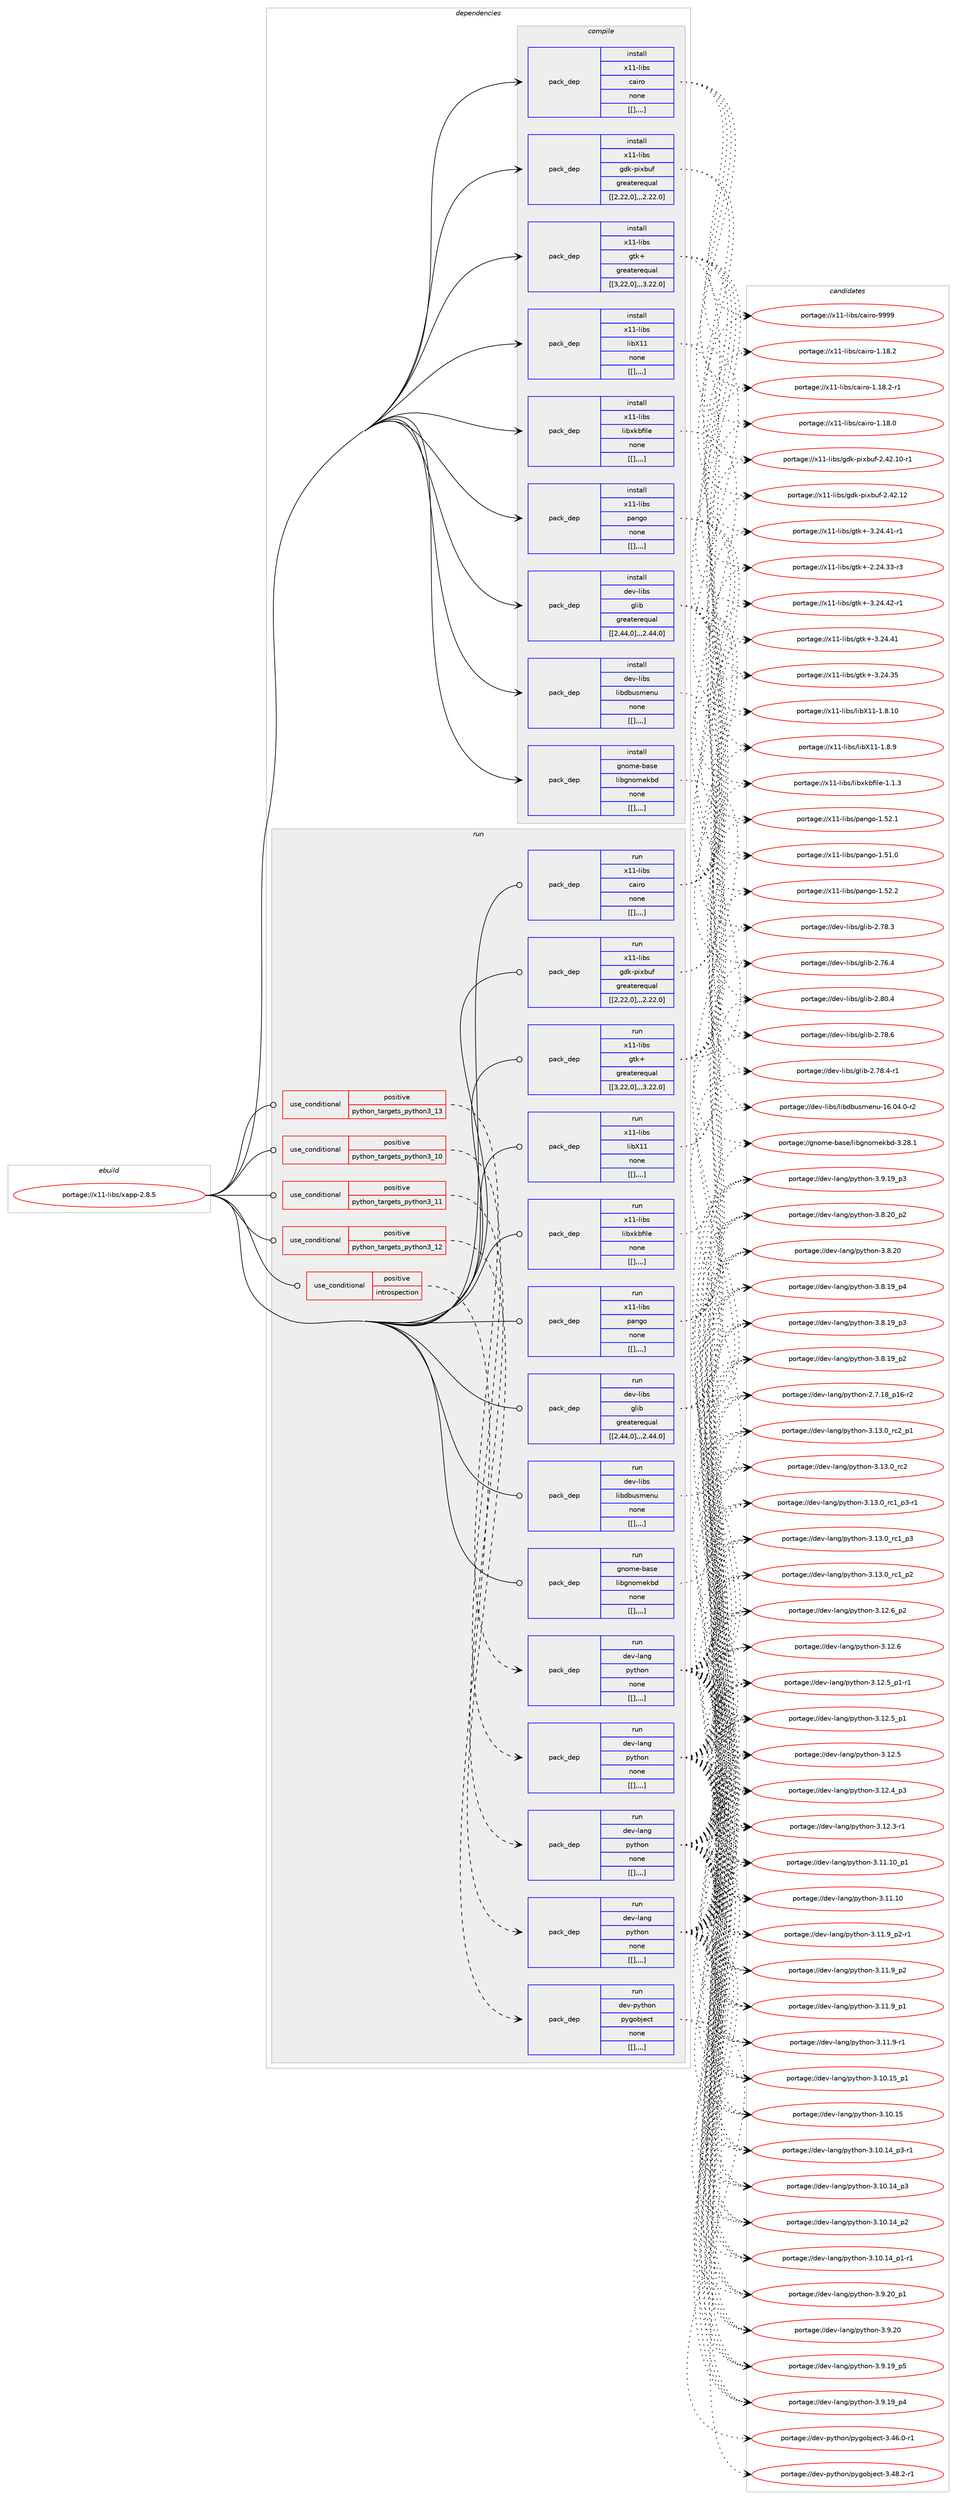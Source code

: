 digraph prolog {

# *************
# Graph options
# *************

newrank=true;
concentrate=true;
compound=true;
graph [rankdir=LR,fontname=Helvetica,fontsize=10,ranksep=1.5];#, ranksep=2.5, nodesep=0.2];
edge  [arrowhead=vee];
node  [fontname=Helvetica,fontsize=10];

# **********
# The ebuild
# **********

subgraph cluster_leftcol {
color=gray;
label=<<i>ebuild</i>>;
id [label="portage://x11-libs/xapp-2.8.5", color=red, width=4, href="../x11-libs/xapp-2.8.5.svg"];
}

# ****************
# The dependencies
# ****************

subgraph cluster_midcol {
color=gray;
label=<<i>dependencies</i>>;
subgraph cluster_compile {
fillcolor="#eeeeee";
style=filled;
label=<<i>compile</i>>;
subgraph pack342703 {
dependency473454 [label=<<TABLE BORDER="0" CELLBORDER="1" CELLSPACING="0" CELLPADDING="4" WIDTH="220"><TR><TD ROWSPAN="6" CELLPADDING="30">pack_dep</TD></TR><TR><TD WIDTH="110">install</TD></TR><TR><TD>dev-libs</TD></TR><TR><TD>glib</TD></TR><TR><TD>greaterequal</TD></TR><TR><TD>[[2,44,0],,,2.44.0]</TD></TR></TABLE>>, shape=none, color=blue];
}
id:e -> dependency473454:w [weight=20,style="solid",arrowhead="vee"];
subgraph pack342704 {
dependency473455 [label=<<TABLE BORDER="0" CELLBORDER="1" CELLSPACING="0" CELLPADDING="4" WIDTH="220"><TR><TD ROWSPAN="6" CELLPADDING="30">pack_dep</TD></TR><TR><TD WIDTH="110">install</TD></TR><TR><TD>dev-libs</TD></TR><TR><TD>libdbusmenu</TD></TR><TR><TD>none</TD></TR><TR><TD>[[],,,,]</TD></TR></TABLE>>, shape=none, color=blue];
}
id:e -> dependency473455:w [weight=20,style="solid",arrowhead="vee"];
subgraph pack342705 {
dependency473456 [label=<<TABLE BORDER="0" CELLBORDER="1" CELLSPACING="0" CELLPADDING="4" WIDTH="220"><TR><TD ROWSPAN="6" CELLPADDING="30">pack_dep</TD></TR><TR><TD WIDTH="110">install</TD></TR><TR><TD>gnome-base</TD></TR><TR><TD>libgnomekbd</TD></TR><TR><TD>none</TD></TR><TR><TD>[[],,,,]</TD></TR></TABLE>>, shape=none, color=blue];
}
id:e -> dependency473456:w [weight=20,style="solid",arrowhead="vee"];
subgraph pack342706 {
dependency473457 [label=<<TABLE BORDER="0" CELLBORDER="1" CELLSPACING="0" CELLPADDING="4" WIDTH="220"><TR><TD ROWSPAN="6" CELLPADDING="30">pack_dep</TD></TR><TR><TD WIDTH="110">install</TD></TR><TR><TD>x11-libs</TD></TR><TR><TD>cairo</TD></TR><TR><TD>none</TD></TR><TR><TD>[[],,,,]</TD></TR></TABLE>>, shape=none, color=blue];
}
id:e -> dependency473457:w [weight=20,style="solid",arrowhead="vee"];
subgraph pack342707 {
dependency473458 [label=<<TABLE BORDER="0" CELLBORDER="1" CELLSPACING="0" CELLPADDING="4" WIDTH="220"><TR><TD ROWSPAN="6" CELLPADDING="30">pack_dep</TD></TR><TR><TD WIDTH="110">install</TD></TR><TR><TD>x11-libs</TD></TR><TR><TD>gdk-pixbuf</TD></TR><TR><TD>greaterequal</TD></TR><TR><TD>[[2,22,0],,,2.22.0]</TD></TR></TABLE>>, shape=none, color=blue];
}
id:e -> dependency473458:w [weight=20,style="solid",arrowhead="vee"];
subgraph pack342708 {
dependency473459 [label=<<TABLE BORDER="0" CELLBORDER="1" CELLSPACING="0" CELLPADDING="4" WIDTH="220"><TR><TD ROWSPAN="6" CELLPADDING="30">pack_dep</TD></TR><TR><TD WIDTH="110">install</TD></TR><TR><TD>x11-libs</TD></TR><TR><TD>gtk+</TD></TR><TR><TD>greaterequal</TD></TR><TR><TD>[[3,22,0],,,3.22.0]</TD></TR></TABLE>>, shape=none, color=blue];
}
id:e -> dependency473459:w [weight=20,style="solid",arrowhead="vee"];
subgraph pack342709 {
dependency473460 [label=<<TABLE BORDER="0" CELLBORDER="1" CELLSPACING="0" CELLPADDING="4" WIDTH="220"><TR><TD ROWSPAN="6" CELLPADDING="30">pack_dep</TD></TR><TR><TD WIDTH="110">install</TD></TR><TR><TD>x11-libs</TD></TR><TR><TD>libX11</TD></TR><TR><TD>none</TD></TR><TR><TD>[[],,,,]</TD></TR></TABLE>>, shape=none, color=blue];
}
id:e -> dependency473460:w [weight=20,style="solid",arrowhead="vee"];
subgraph pack342710 {
dependency473461 [label=<<TABLE BORDER="0" CELLBORDER="1" CELLSPACING="0" CELLPADDING="4" WIDTH="220"><TR><TD ROWSPAN="6" CELLPADDING="30">pack_dep</TD></TR><TR><TD WIDTH="110">install</TD></TR><TR><TD>x11-libs</TD></TR><TR><TD>libxkbfile</TD></TR><TR><TD>none</TD></TR><TR><TD>[[],,,,]</TD></TR></TABLE>>, shape=none, color=blue];
}
id:e -> dependency473461:w [weight=20,style="solid",arrowhead="vee"];
subgraph pack342711 {
dependency473462 [label=<<TABLE BORDER="0" CELLBORDER="1" CELLSPACING="0" CELLPADDING="4" WIDTH="220"><TR><TD ROWSPAN="6" CELLPADDING="30">pack_dep</TD></TR><TR><TD WIDTH="110">install</TD></TR><TR><TD>x11-libs</TD></TR><TR><TD>pango</TD></TR><TR><TD>none</TD></TR><TR><TD>[[],,,,]</TD></TR></TABLE>>, shape=none, color=blue];
}
id:e -> dependency473462:w [weight=20,style="solid",arrowhead="vee"];
}
subgraph cluster_compileandrun {
fillcolor="#eeeeee";
style=filled;
label=<<i>compile and run</i>>;
}
subgraph cluster_run {
fillcolor="#eeeeee";
style=filled;
label=<<i>run</i>>;
subgraph cond127346 {
dependency473463 [label=<<TABLE BORDER="0" CELLBORDER="1" CELLSPACING="0" CELLPADDING="4"><TR><TD ROWSPAN="3" CELLPADDING="10">use_conditional</TD></TR><TR><TD>positive</TD></TR><TR><TD>introspection</TD></TR></TABLE>>, shape=none, color=red];
subgraph pack342712 {
dependency473464 [label=<<TABLE BORDER="0" CELLBORDER="1" CELLSPACING="0" CELLPADDING="4" WIDTH="220"><TR><TD ROWSPAN="6" CELLPADDING="30">pack_dep</TD></TR><TR><TD WIDTH="110">run</TD></TR><TR><TD>dev-python</TD></TR><TR><TD>pygobject</TD></TR><TR><TD>none</TD></TR><TR><TD>[[],,,,]</TD></TR></TABLE>>, shape=none, color=blue];
}
dependency473463:e -> dependency473464:w [weight=20,style="dashed",arrowhead="vee"];
}
id:e -> dependency473463:w [weight=20,style="solid",arrowhead="odot"];
subgraph cond127347 {
dependency473465 [label=<<TABLE BORDER="0" CELLBORDER="1" CELLSPACING="0" CELLPADDING="4"><TR><TD ROWSPAN="3" CELLPADDING="10">use_conditional</TD></TR><TR><TD>positive</TD></TR><TR><TD>python_targets_python3_10</TD></TR></TABLE>>, shape=none, color=red];
subgraph pack342713 {
dependency473466 [label=<<TABLE BORDER="0" CELLBORDER="1" CELLSPACING="0" CELLPADDING="4" WIDTH="220"><TR><TD ROWSPAN="6" CELLPADDING="30">pack_dep</TD></TR><TR><TD WIDTH="110">run</TD></TR><TR><TD>dev-lang</TD></TR><TR><TD>python</TD></TR><TR><TD>none</TD></TR><TR><TD>[[],,,,]</TD></TR></TABLE>>, shape=none, color=blue];
}
dependency473465:e -> dependency473466:w [weight=20,style="dashed",arrowhead="vee"];
}
id:e -> dependency473465:w [weight=20,style="solid",arrowhead="odot"];
subgraph cond127348 {
dependency473467 [label=<<TABLE BORDER="0" CELLBORDER="1" CELLSPACING="0" CELLPADDING="4"><TR><TD ROWSPAN="3" CELLPADDING="10">use_conditional</TD></TR><TR><TD>positive</TD></TR><TR><TD>python_targets_python3_11</TD></TR></TABLE>>, shape=none, color=red];
subgraph pack342714 {
dependency473468 [label=<<TABLE BORDER="0" CELLBORDER="1" CELLSPACING="0" CELLPADDING="4" WIDTH="220"><TR><TD ROWSPAN="6" CELLPADDING="30">pack_dep</TD></TR><TR><TD WIDTH="110">run</TD></TR><TR><TD>dev-lang</TD></TR><TR><TD>python</TD></TR><TR><TD>none</TD></TR><TR><TD>[[],,,,]</TD></TR></TABLE>>, shape=none, color=blue];
}
dependency473467:e -> dependency473468:w [weight=20,style="dashed",arrowhead="vee"];
}
id:e -> dependency473467:w [weight=20,style="solid",arrowhead="odot"];
subgraph cond127349 {
dependency473469 [label=<<TABLE BORDER="0" CELLBORDER="1" CELLSPACING="0" CELLPADDING="4"><TR><TD ROWSPAN="3" CELLPADDING="10">use_conditional</TD></TR><TR><TD>positive</TD></TR><TR><TD>python_targets_python3_12</TD></TR></TABLE>>, shape=none, color=red];
subgraph pack342715 {
dependency473470 [label=<<TABLE BORDER="0" CELLBORDER="1" CELLSPACING="0" CELLPADDING="4" WIDTH="220"><TR><TD ROWSPAN="6" CELLPADDING="30">pack_dep</TD></TR><TR><TD WIDTH="110">run</TD></TR><TR><TD>dev-lang</TD></TR><TR><TD>python</TD></TR><TR><TD>none</TD></TR><TR><TD>[[],,,,]</TD></TR></TABLE>>, shape=none, color=blue];
}
dependency473469:e -> dependency473470:w [weight=20,style="dashed",arrowhead="vee"];
}
id:e -> dependency473469:w [weight=20,style="solid",arrowhead="odot"];
subgraph cond127350 {
dependency473471 [label=<<TABLE BORDER="0" CELLBORDER="1" CELLSPACING="0" CELLPADDING="4"><TR><TD ROWSPAN="3" CELLPADDING="10">use_conditional</TD></TR><TR><TD>positive</TD></TR><TR><TD>python_targets_python3_13</TD></TR></TABLE>>, shape=none, color=red];
subgraph pack342716 {
dependency473472 [label=<<TABLE BORDER="0" CELLBORDER="1" CELLSPACING="0" CELLPADDING="4" WIDTH="220"><TR><TD ROWSPAN="6" CELLPADDING="30">pack_dep</TD></TR><TR><TD WIDTH="110">run</TD></TR><TR><TD>dev-lang</TD></TR><TR><TD>python</TD></TR><TR><TD>none</TD></TR><TR><TD>[[],,,,]</TD></TR></TABLE>>, shape=none, color=blue];
}
dependency473471:e -> dependency473472:w [weight=20,style="dashed",arrowhead="vee"];
}
id:e -> dependency473471:w [weight=20,style="solid",arrowhead="odot"];
subgraph pack342717 {
dependency473473 [label=<<TABLE BORDER="0" CELLBORDER="1" CELLSPACING="0" CELLPADDING="4" WIDTH="220"><TR><TD ROWSPAN="6" CELLPADDING="30">pack_dep</TD></TR><TR><TD WIDTH="110">run</TD></TR><TR><TD>dev-libs</TD></TR><TR><TD>glib</TD></TR><TR><TD>greaterequal</TD></TR><TR><TD>[[2,44,0],,,2.44.0]</TD></TR></TABLE>>, shape=none, color=blue];
}
id:e -> dependency473473:w [weight=20,style="solid",arrowhead="odot"];
subgraph pack342718 {
dependency473474 [label=<<TABLE BORDER="0" CELLBORDER="1" CELLSPACING="0" CELLPADDING="4" WIDTH="220"><TR><TD ROWSPAN="6" CELLPADDING="30">pack_dep</TD></TR><TR><TD WIDTH="110">run</TD></TR><TR><TD>dev-libs</TD></TR><TR><TD>libdbusmenu</TD></TR><TR><TD>none</TD></TR><TR><TD>[[],,,,]</TD></TR></TABLE>>, shape=none, color=blue];
}
id:e -> dependency473474:w [weight=20,style="solid",arrowhead="odot"];
subgraph pack342719 {
dependency473475 [label=<<TABLE BORDER="0" CELLBORDER="1" CELLSPACING="0" CELLPADDING="4" WIDTH="220"><TR><TD ROWSPAN="6" CELLPADDING="30">pack_dep</TD></TR><TR><TD WIDTH="110">run</TD></TR><TR><TD>gnome-base</TD></TR><TR><TD>libgnomekbd</TD></TR><TR><TD>none</TD></TR><TR><TD>[[],,,,]</TD></TR></TABLE>>, shape=none, color=blue];
}
id:e -> dependency473475:w [weight=20,style="solid",arrowhead="odot"];
subgraph pack342720 {
dependency473476 [label=<<TABLE BORDER="0" CELLBORDER="1" CELLSPACING="0" CELLPADDING="4" WIDTH="220"><TR><TD ROWSPAN="6" CELLPADDING="30">pack_dep</TD></TR><TR><TD WIDTH="110">run</TD></TR><TR><TD>x11-libs</TD></TR><TR><TD>cairo</TD></TR><TR><TD>none</TD></TR><TR><TD>[[],,,,]</TD></TR></TABLE>>, shape=none, color=blue];
}
id:e -> dependency473476:w [weight=20,style="solid",arrowhead="odot"];
subgraph pack342721 {
dependency473477 [label=<<TABLE BORDER="0" CELLBORDER="1" CELLSPACING="0" CELLPADDING="4" WIDTH="220"><TR><TD ROWSPAN="6" CELLPADDING="30">pack_dep</TD></TR><TR><TD WIDTH="110">run</TD></TR><TR><TD>x11-libs</TD></TR><TR><TD>gdk-pixbuf</TD></TR><TR><TD>greaterequal</TD></TR><TR><TD>[[2,22,0],,,2.22.0]</TD></TR></TABLE>>, shape=none, color=blue];
}
id:e -> dependency473477:w [weight=20,style="solid",arrowhead="odot"];
subgraph pack342722 {
dependency473478 [label=<<TABLE BORDER="0" CELLBORDER="1" CELLSPACING="0" CELLPADDING="4" WIDTH="220"><TR><TD ROWSPAN="6" CELLPADDING="30">pack_dep</TD></TR><TR><TD WIDTH="110">run</TD></TR><TR><TD>x11-libs</TD></TR><TR><TD>gtk+</TD></TR><TR><TD>greaterequal</TD></TR><TR><TD>[[3,22,0],,,3.22.0]</TD></TR></TABLE>>, shape=none, color=blue];
}
id:e -> dependency473478:w [weight=20,style="solid",arrowhead="odot"];
subgraph pack342723 {
dependency473479 [label=<<TABLE BORDER="0" CELLBORDER="1" CELLSPACING="0" CELLPADDING="4" WIDTH="220"><TR><TD ROWSPAN="6" CELLPADDING="30">pack_dep</TD></TR><TR><TD WIDTH="110">run</TD></TR><TR><TD>x11-libs</TD></TR><TR><TD>libX11</TD></TR><TR><TD>none</TD></TR><TR><TD>[[],,,,]</TD></TR></TABLE>>, shape=none, color=blue];
}
id:e -> dependency473479:w [weight=20,style="solid",arrowhead="odot"];
subgraph pack342724 {
dependency473480 [label=<<TABLE BORDER="0" CELLBORDER="1" CELLSPACING="0" CELLPADDING="4" WIDTH="220"><TR><TD ROWSPAN="6" CELLPADDING="30">pack_dep</TD></TR><TR><TD WIDTH="110">run</TD></TR><TR><TD>x11-libs</TD></TR><TR><TD>libxkbfile</TD></TR><TR><TD>none</TD></TR><TR><TD>[[],,,,]</TD></TR></TABLE>>, shape=none, color=blue];
}
id:e -> dependency473480:w [weight=20,style="solid",arrowhead="odot"];
subgraph pack342725 {
dependency473481 [label=<<TABLE BORDER="0" CELLBORDER="1" CELLSPACING="0" CELLPADDING="4" WIDTH="220"><TR><TD ROWSPAN="6" CELLPADDING="30">pack_dep</TD></TR><TR><TD WIDTH="110">run</TD></TR><TR><TD>x11-libs</TD></TR><TR><TD>pango</TD></TR><TR><TD>none</TD></TR><TR><TD>[[],,,,]</TD></TR></TABLE>>, shape=none, color=blue];
}
id:e -> dependency473481:w [weight=20,style="solid",arrowhead="odot"];
}
}

# **************
# The candidates
# **************

subgraph cluster_choices {
rank=same;
color=gray;
label=<<i>candidates</i>>;

subgraph choice342703 {
color=black;
nodesep=1;
choice1001011184510810598115471031081059845504656484652 [label="portage://dev-libs/glib-2.80.4", color=red, width=4,href="../dev-libs/glib-2.80.4.svg"];
choice1001011184510810598115471031081059845504655564654 [label="portage://dev-libs/glib-2.78.6", color=red, width=4,href="../dev-libs/glib-2.78.6.svg"];
choice10010111845108105981154710310810598455046555646524511449 [label="portage://dev-libs/glib-2.78.4-r1", color=red, width=4,href="../dev-libs/glib-2.78.4-r1.svg"];
choice1001011184510810598115471031081059845504655564651 [label="portage://dev-libs/glib-2.78.3", color=red, width=4,href="../dev-libs/glib-2.78.3.svg"];
choice1001011184510810598115471031081059845504655544652 [label="portage://dev-libs/glib-2.76.4", color=red, width=4,href="../dev-libs/glib-2.76.4.svg"];
dependency473454:e -> choice1001011184510810598115471031081059845504656484652:w [style=dotted,weight="100"];
dependency473454:e -> choice1001011184510810598115471031081059845504655564654:w [style=dotted,weight="100"];
dependency473454:e -> choice10010111845108105981154710310810598455046555646524511449:w [style=dotted,weight="100"];
dependency473454:e -> choice1001011184510810598115471031081059845504655564651:w [style=dotted,weight="100"];
dependency473454:e -> choice1001011184510810598115471031081059845504655544652:w [style=dotted,weight="100"];
}
subgraph choice342704 {
color=black;
nodesep=1;
choice100101118451081059811547108105981009811711510910111011745495446485246484511450 [label="portage://dev-libs/libdbusmenu-16.04.0-r2", color=red, width=4,href="../dev-libs/libdbusmenu-16.04.0-r2.svg"];
dependency473455:e -> choice100101118451081059811547108105981009811711510910111011745495446485246484511450:w [style=dotted,weight="100"];
}
subgraph choice342705 {
color=black;
nodesep=1;
choice10311011110910145989711510147108105981031101111091011079810045514650564649 [label="portage://gnome-base/libgnomekbd-3.28.1", color=red, width=4,href="../gnome-base/libgnomekbd-3.28.1.svg"];
dependency473456:e -> choice10311011110910145989711510147108105981031101111091011079810045514650564649:w [style=dotted,weight="100"];
}
subgraph choice342706 {
color=black;
nodesep=1;
choice120494945108105981154799971051141114557575757 [label="portage://x11-libs/cairo-9999", color=red, width=4,href="../x11-libs/cairo-9999.svg"];
choice12049494510810598115479997105114111454946495646504511449 [label="portage://x11-libs/cairo-1.18.2-r1", color=red, width=4,href="../x11-libs/cairo-1.18.2-r1.svg"];
choice1204949451081059811547999710511411145494649564650 [label="portage://x11-libs/cairo-1.18.2", color=red, width=4,href="../x11-libs/cairo-1.18.2.svg"];
choice1204949451081059811547999710511411145494649564648 [label="portage://x11-libs/cairo-1.18.0", color=red, width=4,href="../x11-libs/cairo-1.18.0.svg"];
dependency473457:e -> choice120494945108105981154799971051141114557575757:w [style=dotted,weight="100"];
dependency473457:e -> choice12049494510810598115479997105114111454946495646504511449:w [style=dotted,weight="100"];
dependency473457:e -> choice1204949451081059811547999710511411145494649564650:w [style=dotted,weight="100"];
dependency473457:e -> choice1204949451081059811547999710511411145494649564648:w [style=dotted,weight="100"];
}
subgraph choice342707 {
color=black;
nodesep=1;
choice120494945108105981154710310010745112105120981171024550465250464950 [label="portage://x11-libs/gdk-pixbuf-2.42.12", color=red, width=4,href="../x11-libs/gdk-pixbuf-2.42.12.svg"];
choice1204949451081059811547103100107451121051209811710245504652504649484511449 [label="portage://x11-libs/gdk-pixbuf-2.42.10-r1", color=red, width=4,href="../x11-libs/gdk-pixbuf-2.42.10-r1.svg"];
dependency473458:e -> choice120494945108105981154710310010745112105120981171024550465250464950:w [style=dotted,weight="100"];
dependency473458:e -> choice1204949451081059811547103100107451121051209811710245504652504649484511449:w [style=dotted,weight="100"];
}
subgraph choice342708 {
color=black;
nodesep=1;
choice12049494510810598115471031161074345514650524652504511449 [label="portage://x11-libs/gtk+-3.24.42-r1", color=red, width=4,href="../x11-libs/gtk+-3.24.42-r1.svg"];
choice12049494510810598115471031161074345514650524652494511449 [label="portage://x11-libs/gtk+-3.24.41-r1", color=red, width=4,href="../x11-libs/gtk+-3.24.41-r1.svg"];
choice1204949451081059811547103116107434551465052465249 [label="portage://x11-libs/gtk+-3.24.41", color=red, width=4,href="../x11-libs/gtk+-3.24.41.svg"];
choice1204949451081059811547103116107434551465052465153 [label="portage://x11-libs/gtk+-3.24.35", color=red, width=4,href="../x11-libs/gtk+-3.24.35.svg"];
choice12049494510810598115471031161074345504650524651514511451 [label="portage://x11-libs/gtk+-2.24.33-r3", color=red, width=4,href="../x11-libs/gtk+-2.24.33-r3.svg"];
dependency473459:e -> choice12049494510810598115471031161074345514650524652504511449:w [style=dotted,weight="100"];
dependency473459:e -> choice12049494510810598115471031161074345514650524652494511449:w [style=dotted,weight="100"];
dependency473459:e -> choice1204949451081059811547103116107434551465052465249:w [style=dotted,weight="100"];
dependency473459:e -> choice1204949451081059811547103116107434551465052465153:w [style=dotted,weight="100"];
dependency473459:e -> choice12049494510810598115471031161074345504650524651514511451:w [style=dotted,weight="100"];
}
subgraph choice342709 {
color=black;
nodesep=1;
choice12049494510810598115471081059888494945494656464948 [label="portage://x11-libs/libX11-1.8.10", color=red, width=4,href="../x11-libs/libX11-1.8.10.svg"];
choice120494945108105981154710810598884949454946564657 [label="portage://x11-libs/libX11-1.8.9", color=red, width=4,href="../x11-libs/libX11-1.8.9.svg"];
dependency473460:e -> choice12049494510810598115471081059888494945494656464948:w [style=dotted,weight="100"];
dependency473460:e -> choice120494945108105981154710810598884949454946564657:w [style=dotted,weight="100"];
}
subgraph choice342710 {
color=black;
nodesep=1;
choice12049494510810598115471081059812010798102105108101454946494651 [label="portage://x11-libs/libxkbfile-1.1.3", color=red, width=4,href="../x11-libs/libxkbfile-1.1.3.svg"];
dependency473461:e -> choice12049494510810598115471081059812010798102105108101454946494651:w [style=dotted,weight="100"];
}
subgraph choice342711 {
color=black;
nodesep=1;
choice12049494510810598115471129711010311145494653504650 [label="portage://x11-libs/pango-1.52.2", color=red, width=4,href="../x11-libs/pango-1.52.2.svg"];
choice12049494510810598115471129711010311145494653504649 [label="portage://x11-libs/pango-1.52.1", color=red, width=4,href="../x11-libs/pango-1.52.1.svg"];
choice12049494510810598115471129711010311145494653494648 [label="portage://x11-libs/pango-1.51.0", color=red, width=4,href="../x11-libs/pango-1.51.0.svg"];
dependency473462:e -> choice12049494510810598115471129711010311145494653504650:w [style=dotted,weight="100"];
dependency473462:e -> choice12049494510810598115471129711010311145494653504649:w [style=dotted,weight="100"];
dependency473462:e -> choice12049494510810598115471129711010311145494653494648:w [style=dotted,weight="100"];
}
subgraph choice342712 {
color=black;
nodesep=1;
choice10010111845112121116104111110471121211031119810610199116455146525646504511449 [label="portage://dev-python/pygobject-3.48.2-r1", color=red, width=4,href="../dev-python/pygobject-3.48.2-r1.svg"];
choice10010111845112121116104111110471121211031119810610199116455146525446484511449 [label="portage://dev-python/pygobject-3.46.0-r1", color=red, width=4,href="../dev-python/pygobject-3.46.0-r1.svg"];
dependency473464:e -> choice10010111845112121116104111110471121211031119810610199116455146525646504511449:w [style=dotted,weight="100"];
dependency473464:e -> choice10010111845112121116104111110471121211031119810610199116455146525446484511449:w [style=dotted,weight="100"];
}
subgraph choice342713 {
color=black;
nodesep=1;
choice100101118451089711010347112121116104111110455146495146489511499509511249 [label="portage://dev-lang/python-3.13.0_rc2_p1", color=red, width=4,href="../dev-lang/python-3.13.0_rc2_p1.svg"];
choice10010111845108971101034711212111610411111045514649514648951149950 [label="portage://dev-lang/python-3.13.0_rc2", color=red, width=4,href="../dev-lang/python-3.13.0_rc2.svg"];
choice1001011184510897110103471121211161041111104551464951464895114994995112514511449 [label="portage://dev-lang/python-3.13.0_rc1_p3-r1", color=red, width=4,href="../dev-lang/python-3.13.0_rc1_p3-r1.svg"];
choice100101118451089711010347112121116104111110455146495146489511499499511251 [label="portage://dev-lang/python-3.13.0_rc1_p3", color=red, width=4,href="../dev-lang/python-3.13.0_rc1_p3.svg"];
choice100101118451089711010347112121116104111110455146495146489511499499511250 [label="portage://dev-lang/python-3.13.0_rc1_p2", color=red, width=4,href="../dev-lang/python-3.13.0_rc1_p2.svg"];
choice100101118451089711010347112121116104111110455146495046549511250 [label="portage://dev-lang/python-3.12.6_p2", color=red, width=4,href="../dev-lang/python-3.12.6_p2.svg"];
choice10010111845108971101034711212111610411111045514649504654 [label="portage://dev-lang/python-3.12.6", color=red, width=4,href="../dev-lang/python-3.12.6.svg"];
choice1001011184510897110103471121211161041111104551464950465395112494511449 [label="portage://dev-lang/python-3.12.5_p1-r1", color=red, width=4,href="../dev-lang/python-3.12.5_p1-r1.svg"];
choice100101118451089711010347112121116104111110455146495046539511249 [label="portage://dev-lang/python-3.12.5_p1", color=red, width=4,href="../dev-lang/python-3.12.5_p1.svg"];
choice10010111845108971101034711212111610411111045514649504653 [label="portage://dev-lang/python-3.12.5", color=red, width=4,href="../dev-lang/python-3.12.5.svg"];
choice100101118451089711010347112121116104111110455146495046529511251 [label="portage://dev-lang/python-3.12.4_p3", color=red, width=4,href="../dev-lang/python-3.12.4_p3.svg"];
choice100101118451089711010347112121116104111110455146495046514511449 [label="portage://dev-lang/python-3.12.3-r1", color=red, width=4,href="../dev-lang/python-3.12.3-r1.svg"];
choice10010111845108971101034711212111610411111045514649494649489511249 [label="portage://dev-lang/python-3.11.10_p1", color=red, width=4,href="../dev-lang/python-3.11.10_p1.svg"];
choice1001011184510897110103471121211161041111104551464949464948 [label="portage://dev-lang/python-3.11.10", color=red, width=4,href="../dev-lang/python-3.11.10.svg"];
choice1001011184510897110103471121211161041111104551464949465795112504511449 [label="portage://dev-lang/python-3.11.9_p2-r1", color=red, width=4,href="../dev-lang/python-3.11.9_p2-r1.svg"];
choice100101118451089711010347112121116104111110455146494946579511250 [label="portage://dev-lang/python-3.11.9_p2", color=red, width=4,href="../dev-lang/python-3.11.9_p2.svg"];
choice100101118451089711010347112121116104111110455146494946579511249 [label="portage://dev-lang/python-3.11.9_p1", color=red, width=4,href="../dev-lang/python-3.11.9_p1.svg"];
choice100101118451089711010347112121116104111110455146494946574511449 [label="portage://dev-lang/python-3.11.9-r1", color=red, width=4,href="../dev-lang/python-3.11.9-r1.svg"];
choice10010111845108971101034711212111610411111045514649484649539511249 [label="portage://dev-lang/python-3.10.15_p1", color=red, width=4,href="../dev-lang/python-3.10.15_p1.svg"];
choice1001011184510897110103471121211161041111104551464948464953 [label="portage://dev-lang/python-3.10.15", color=red, width=4,href="../dev-lang/python-3.10.15.svg"];
choice100101118451089711010347112121116104111110455146494846495295112514511449 [label="portage://dev-lang/python-3.10.14_p3-r1", color=red, width=4,href="../dev-lang/python-3.10.14_p3-r1.svg"];
choice10010111845108971101034711212111610411111045514649484649529511251 [label="portage://dev-lang/python-3.10.14_p3", color=red, width=4,href="../dev-lang/python-3.10.14_p3.svg"];
choice10010111845108971101034711212111610411111045514649484649529511250 [label="portage://dev-lang/python-3.10.14_p2", color=red, width=4,href="../dev-lang/python-3.10.14_p2.svg"];
choice100101118451089711010347112121116104111110455146494846495295112494511449 [label="portage://dev-lang/python-3.10.14_p1-r1", color=red, width=4,href="../dev-lang/python-3.10.14_p1-r1.svg"];
choice100101118451089711010347112121116104111110455146574650489511249 [label="portage://dev-lang/python-3.9.20_p1", color=red, width=4,href="../dev-lang/python-3.9.20_p1.svg"];
choice10010111845108971101034711212111610411111045514657465048 [label="portage://dev-lang/python-3.9.20", color=red, width=4,href="../dev-lang/python-3.9.20.svg"];
choice100101118451089711010347112121116104111110455146574649579511253 [label="portage://dev-lang/python-3.9.19_p5", color=red, width=4,href="../dev-lang/python-3.9.19_p5.svg"];
choice100101118451089711010347112121116104111110455146574649579511252 [label="portage://dev-lang/python-3.9.19_p4", color=red, width=4,href="../dev-lang/python-3.9.19_p4.svg"];
choice100101118451089711010347112121116104111110455146574649579511251 [label="portage://dev-lang/python-3.9.19_p3", color=red, width=4,href="../dev-lang/python-3.9.19_p3.svg"];
choice100101118451089711010347112121116104111110455146564650489511250 [label="portage://dev-lang/python-3.8.20_p2", color=red, width=4,href="../dev-lang/python-3.8.20_p2.svg"];
choice10010111845108971101034711212111610411111045514656465048 [label="portage://dev-lang/python-3.8.20", color=red, width=4,href="../dev-lang/python-3.8.20.svg"];
choice100101118451089711010347112121116104111110455146564649579511252 [label="portage://dev-lang/python-3.8.19_p4", color=red, width=4,href="../dev-lang/python-3.8.19_p4.svg"];
choice100101118451089711010347112121116104111110455146564649579511251 [label="portage://dev-lang/python-3.8.19_p3", color=red, width=4,href="../dev-lang/python-3.8.19_p3.svg"];
choice100101118451089711010347112121116104111110455146564649579511250 [label="portage://dev-lang/python-3.8.19_p2", color=red, width=4,href="../dev-lang/python-3.8.19_p2.svg"];
choice100101118451089711010347112121116104111110455046554649569511249544511450 [label="portage://dev-lang/python-2.7.18_p16-r2", color=red, width=4,href="../dev-lang/python-2.7.18_p16-r2.svg"];
dependency473466:e -> choice100101118451089711010347112121116104111110455146495146489511499509511249:w [style=dotted,weight="100"];
dependency473466:e -> choice10010111845108971101034711212111610411111045514649514648951149950:w [style=dotted,weight="100"];
dependency473466:e -> choice1001011184510897110103471121211161041111104551464951464895114994995112514511449:w [style=dotted,weight="100"];
dependency473466:e -> choice100101118451089711010347112121116104111110455146495146489511499499511251:w [style=dotted,weight="100"];
dependency473466:e -> choice100101118451089711010347112121116104111110455146495146489511499499511250:w [style=dotted,weight="100"];
dependency473466:e -> choice100101118451089711010347112121116104111110455146495046549511250:w [style=dotted,weight="100"];
dependency473466:e -> choice10010111845108971101034711212111610411111045514649504654:w [style=dotted,weight="100"];
dependency473466:e -> choice1001011184510897110103471121211161041111104551464950465395112494511449:w [style=dotted,weight="100"];
dependency473466:e -> choice100101118451089711010347112121116104111110455146495046539511249:w [style=dotted,weight="100"];
dependency473466:e -> choice10010111845108971101034711212111610411111045514649504653:w [style=dotted,weight="100"];
dependency473466:e -> choice100101118451089711010347112121116104111110455146495046529511251:w [style=dotted,weight="100"];
dependency473466:e -> choice100101118451089711010347112121116104111110455146495046514511449:w [style=dotted,weight="100"];
dependency473466:e -> choice10010111845108971101034711212111610411111045514649494649489511249:w [style=dotted,weight="100"];
dependency473466:e -> choice1001011184510897110103471121211161041111104551464949464948:w [style=dotted,weight="100"];
dependency473466:e -> choice1001011184510897110103471121211161041111104551464949465795112504511449:w [style=dotted,weight="100"];
dependency473466:e -> choice100101118451089711010347112121116104111110455146494946579511250:w [style=dotted,weight="100"];
dependency473466:e -> choice100101118451089711010347112121116104111110455146494946579511249:w [style=dotted,weight="100"];
dependency473466:e -> choice100101118451089711010347112121116104111110455146494946574511449:w [style=dotted,weight="100"];
dependency473466:e -> choice10010111845108971101034711212111610411111045514649484649539511249:w [style=dotted,weight="100"];
dependency473466:e -> choice1001011184510897110103471121211161041111104551464948464953:w [style=dotted,weight="100"];
dependency473466:e -> choice100101118451089711010347112121116104111110455146494846495295112514511449:w [style=dotted,weight="100"];
dependency473466:e -> choice10010111845108971101034711212111610411111045514649484649529511251:w [style=dotted,weight="100"];
dependency473466:e -> choice10010111845108971101034711212111610411111045514649484649529511250:w [style=dotted,weight="100"];
dependency473466:e -> choice100101118451089711010347112121116104111110455146494846495295112494511449:w [style=dotted,weight="100"];
dependency473466:e -> choice100101118451089711010347112121116104111110455146574650489511249:w [style=dotted,weight="100"];
dependency473466:e -> choice10010111845108971101034711212111610411111045514657465048:w [style=dotted,weight="100"];
dependency473466:e -> choice100101118451089711010347112121116104111110455146574649579511253:w [style=dotted,weight="100"];
dependency473466:e -> choice100101118451089711010347112121116104111110455146574649579511252:w [style=dotted,weight="100"];
dependency473466:e -> choice100101118451089711010347112121116104111110455146574649579511251:w [style=dotted,weight="100"];
dependency473466:e -> choice100101118451089711010347112121116104111110455146564650489511250:w [style=dotted,weight="100"];
dependency473466:e -> choice10010111845108971101034711212111610411111045514656465048:w [style=dotted,weight="100"];
dependency473466:e -> choice100101118451089711010347112121116104111110455146564649579511252:w [style=dotted,weight="100"];
dependency473466:e -> choice100101118451089711010347112121116104111110455146564649579511251:w [style=dotted,weight="100"];
dependency473466:e -> choice100101118451089711010347112121116104111110455146564649579511250:w [style=dotted,weight="100"];
dependency473466:e -> choice100101118451089711010347112121116104111110455046554649569511249544511450:w [style=dotted,weight="100"];
}
subgraph choice342714 {
color=black;
nodesep=1;
choice100101118451089711010347112121116104111110455146495146489511499509511249 [label="portage://dev-lang/python-3.13.0_rc2_p1", color=red, width=4,href="../dev-lang/python-3.13.0_rc2_p1.svg"];
choice10010111845108971101034711212111610411111045514649514648951149950 [label="portage://dev-lang/python-3.13.0_rc2", color=red, width=4,href="../dev-lang/python-3.13.0_rc2.svg"];
choice1001011184510897110103471121211161041111104551464951464895114994995112514511449 [label="portage://dev-lang/python-3.13.0_rc1_p3-r1", color=red, width=4,href="../dev-lang/python-3.13.0_rc1_p3-r1.svg"];
choice100101118451089711010347112121116104111110455146495146489511499499511251 [label="portage://dev-lang/python-3.13.0_rc1_p3", color=red, width=4,href="../dev-lang/python-3.13.0_rc1_p3.svg"];
choice100101118451089711010347112121116104111110455146495146489511499499511250 [label="portage://dev-lang/python-3.13.0_rc1_p2", color=red, width=4,href="../dev-lang/python-3.13.0_rc1_p2.svg"];
choice100101118451089711010347112121116104111110455146495046549511250 [label="portage://dev-lang/python-3.12.6_p2", color=red, width=4,href="../dev-lang/python-3.12.6_p2.svg"];
choice10010111845108971101034711212111610411111045514649504654 [label="portage://dev-lang/python-3.12.6", color=red, width=4,href="../dev-lang/python-3.12.6.svg"];
choice1001011184510897110103471121211161041111104551464950465395112494511449 [label="portage://dev-lang/python-3.12.5_p1-r1", color=red, width=4,href="../dev-lang/python-3.12.5_p1-r1.svg"];
choice100101118451089711010347112121116104111110455146495046539511249 [label="portage://dev-lang/python-3.12.5_p1", color=red, width=4,href="../dev-lang/python-3.12.5_p1.svg"];
choice10010111845108971101034711212111610411111045514649504653 [label="portage://dev-lang/python-3.12.5", color=red, width=4,href="../dev-lang/python-3.12.5.svg"];
choice100101118451089711010347112121116104111110455146495046529511251 [label="portage://dev-lang/python-3.12.4_p3", color=red, width=4,href="../dev-lang/python-3.12.4_p3.svg"];
choice100101118451089711010347112121116104111110455146495046514511449 [label="portage://dev-lang/python-3.12.3-r1", color=red, width=4,href="../dev-lang/python-3.12.3-r1.svg"];
choice10010111845108971101034711212111610411111045514649494649489511249 [label="portage://dev-lang/python-3.11.10_p1", color=red, width=4,href="../dev-lang/python-3.11.10_p1.svg"];
choice1001011184510897110103471121211161041111104551464949464948 [label="portage://dev-lang/python-3.11.10", color=red, width=4,href="../dev-lang/python-3.11.10.svg"];
choice1001011184510897110103471121211161041111104551464949465795112504511449 [label="portage://dev-lang/python-3.11.9_p2-r1", color=red, width=4,href="../dev-lang/python-3.11.9_p2-r1.svg"];
choice100101118451089711010347112121116104111110455146494946579511250 [label="portage://dev-lang/python-3.11.9_p2", color=red, width=4,href="../dev-lang/python-3.11.9_p2.svg"];
choice100101118451089711010347112121116104111110455146494946579511249 [label="portage://dev-lang/python-3.11.9_p1", color=red, width=4,href="../dev-lang/python-3.11.9_p1.svg"];
choice100101118451089711010347112121116104111110455146494946574511449 [label="portage://dev-lang/python-3.11.9-r1", color=red, width=4,href="../dev-lang/python-3.11.9-r1.svg"];
choice10010111845108971101034711212111610411111045514649484649539511249 [label="portage://dev-lang/python-3.10.15_p1", color=red, width=4,href="../dev-lang/python-3.10.15_p1.svg"];
choice1001011184510897110103471121211161041111104551464948464953 [label="portage://dev-lang/python-3.10.15", color=red, width=4,href="../dev-lang/python-3.10.15.svg"];
choice100101118451089711010347112121116104111110455146494846495295112514511449 [label="portage://dev-lang/python-3.10.14_p3-r1", color=red, width=4,href="../dev-lang/python-3.10.14_p3-r1.svg"];
choice10010111845108971101034711212111610411111045514649484649529511251 [label="portage://dev-lang/python-3.10.14_p3", color=red, width=4,href="../dev-lang/python-3.10.14_p3.svg"];
choice10010111845108971101034711212111610411111045514649484649529511250 [label="portage://dev-lang/python-3.10.14_p2", color=red, width=4,href="../dev-lang/python-3.10.14_p2.svg"];
choice100101118451089711010347112121116104111110455146494846495295112494511449 [label="portage://dev-lang/python-3.10.14_p1-r1", color=red, width=4,href="../dev-lang/python-3.10.14_p1-r1.svg"];
choice100101118451089711010347112121116104111110455146574650489511249 [label="portage://dev-lang/python-3.9.20_p1", color=red, width=4,href="../dev-lang/python-3.9.20_p1.svg"];
choice10010111845108971101034711212111610411111045514657465048 [label="portage://dev-lang/python-3.9.20", color=red, width=4,href="../dev-lang/python-3.9.20.svg"];
choice100101118451089711010347112121116104111110455146574649579511253 [label="portage://dev-lang/python-3.9.19_p5", color=red, width=4,href="../dev-lang/python-3.9.19_p5.svg"];
choice100101118451089711010347112121116104111110455146574649579511252 [label="portage://dev-lang/python-3.9.19_p4", color=red, width=4,href="../dev-lang/python-3.9.19_p4.svg"];
choice100101118451089711010347112121116104111110455146574649579511251 [label="portage://dev-lang/python-3.9.19_p3", color=red, width=4,href="../dev-lang/python-3.9.19_p3.svg"];
choice100101118451089711010347112121116104111110455146564650489511250 [label="portage://dev-lang/python-3.8.20_p2", color=red, width=4,href="../dev-lang/python-3.8.20_p2.svg"];
choice10010111845108971101034711212111610411111045514656465048 [label="portage://dev-lang/python-3.8.20", color=red, width=4,href="../dev-lang/python-3.8.20.svg"];
choice100101118451089711010347112121116104111110455146564649579511252 [label="portage://dev-lang/python-3.8.19_p4", color=red, width=4,href="../dev-lang/python-3.8.19_p4.svg"];
choice100101118451089711010347112121116104111110455146564649579511251 [label="portage://dev-lang/python-3.8.19_p3", color=red, width=4,href="../dev-lang/python-3.8.19_p3.svg"];
choice100101118451089711010347112121116104111110455146564649579511250 [label="portage://dev-lang/python-3.8.19_p2", color=red, width=4,href="../dev-lang/python-3.8.19_p2.svg"];
choice100101118451089711010347112121116104111110455046554649569511249544511450 [label="portage://dev-lang/python-2.7.18_p16-r2", color=red, width=4,href="../dev-lang/python-2.7.18_p16-r2.svg"];
dependency473468:e -> choice100101118451089711010347112121116104111110455146495146489511499509511249:w [style=dotted,weight="100"];
dependency473468:e -> choice10010111845108971101034711212111610411111045514649514648951149950:w [style=dotted,weight="100"];
dependency473468:e -> choice1001011184510897110103471121211161041111104551464951464895114994995112514511449:w [style=dotted,weight="100"];
dependency473468:e -> choice100101118451089711010347112121116104111110455146495146489511499499511251:w [style=dotted,weight="100"];
dependency473468:e -> choice100101118451089711010347112121116104111110455146495146489511499499511250:w [style=dotted,weight="100"];
dependency473468:e -> choice100101118451089711010347112121116104111110455146495046549511250:w [style=dotted,weight="100"];
dependency473468:e -> choice10010111845108971101034711212111610411111045514649504654:w [style=dotted,weight="100"];
dependency473468:e -> choice1001011184510897110103471121211161041111104551464950465395112494511449:w [style=dotted,weight="100"];
dependency473468:e -> choice100101118451089711010347112121116104111110455146495046539511249:w [style=dotted,weight="100"];
dependency473468:e -> choice10010111845108971101034711212111610411111045514649504653:w [style=dotted,weight="100"];
dependency473468:e -> choice100101118451089711010347112121116104111110455146495046529511251:w [style=dotted,weight="100"];
dependency473468:e -> choice100101118451089711010347112121116104111110455146495046514511449:w [style=dotted,weight="100"];
dependency473468:e -> choice10010111845108971101034711212111610411111045514649494649489511249:w [style=dotted,weight="100"];
dependency473468:e -> choice1001011184510897110103471121211161041111104551464949464948:w [style=dotted,weight="100"];
dependency473468:e -> choice1001011184510897110103471121211161041111104551464949465795112504511449:w [style=dotted,weight="100"];
dependency473468:e -> choice100101118451089711010347112121116104111110455146494946579511250:w [style=dotted,weight="100"];
dependency473468:e -> choice100101118451089711010347112121116104111110455146494946579511249:w [style=dotted,weight="100"];
dependency473468:e -> choice100101118451089711010347112121116104111110455146494946574511449:w [style=dotted,weight="100"];
dependency473468:e -> choice10010111845108971101034711212111610411111045514649484649539511249:w [style=dotted,weight="100"];
dependency473468:e -> choice1001011184510897110103471121211161041111104551464948464953:w [style=dotted,weight="100"];
dependency473468:e -> choice100101118451089711010347112121116104111110455146494846495295112514511449:w [style=dotted,weight="100"];
dependency473468:e -> choice10010111845108971101034711212111610411111045514649484649529511251:w [style=dotted,weight="100"];
dependency473468:e -> choice10010111845108971101034711212111610411111045514649484649529511250:w [style=dotted,weight="100"];
dependency473468:e -> choice100101118451089711010347112121116104111110455146494846495295112494511449:w [style=dotted,weight="100"];
dependency473468:e -> choice100101118451089711010347112121116104111110455146574650489511249:w [style=dotted,weight="100"];
dependency473468:e -> choice10010111845108971101034711212111610411111045514657465048:w [style=dotted,weight="100"];
dependency473468:e -> choice100101118451089711010347112121116104111110455146574649579511253:w [style=dotted,weight="100"];
dependency473468:e -> choice100101118451089711010347112121116104111110455146574649579511252:w [style=dotted,weight="100"];
dependency473468:e -> choice100101118451089711010347112121116104111110455146574649579511251:w [style=dotted,weight="100"];
dependency473468:e -> choice100101118451089711010347112121116104111110455146564650489511250:w [style=dotted,weight="100"];
dependency473468:e -> choice10010111845108971101034711212111610411111045514656465048:w [style=dotted,weight="100"];
dependency473468:e -> choice100101118451089711010347112121116104111110455146564649579511252:w [style=dotted,weight="100"];
dependency473468:e -> choice100101118451089711010347112121116104111110455146564649579511251:w [style=dotted,weight="100"];
dependency473468:e -> choice100101118451089711010347112121116104111110455146564649579511250:w [style=dotted,weight="100"];
dependency473468:e -> choice100101118451089711010347112121116104111110455046554649569511249544511450:w [style=dotted,weight="100"];
}
subgraph choice342715 {
color=black;
nodesep=1;
choice100101118451089711010347112121116104111110455146495146489511499509511249 [label="portage://dev-lang/python-3.13.0_rc2_p1", color=red, width=4,href="../dev-lang/python-3.13.0_rc2_p1.svg"];
choice10010111845108971101034711212111610411111045514649514648951149950 [label="portage://dev-lang/python-3.13.0_rc2", color=red, width=4,href="../dev-lang/python-3.13.0_rc2.svg"];
choice1001011184510897110103471121211161041111104551464951464895114994995112514511449 [label="portage://dev-lang/python-3.13.0_rc1_p3-r1", color=red, width=4,href="../dev-lang/python-3.13.0_rc1_p3-r1.svg"];
choice100101118451089711010347112121116104111110455146495146489511499499511251 [label="portage://dev-lang/python-3.13.0_rc1_p3", color=red, width=4,href="../dev-lang/python-3.13.0_rc1_p3.svg"];
choice100101118451089711010347112121116104111110455146495146489511499499511250 [label="portage://dev-lang/python-3.13.0_rc1_p2", color=red, width=4,href="../dev-lang/python-3.13.0_rc1_p2.svg"];
choice100101118451089711010347112121116104111110455146495046549511250 [label="portage://dev-lang/python-3.12.6_p2", color=red, width=4,href="../dev-lang/python-3.12.6_p2.svg"];
choice10010111845108971101034711212111610411111045514649504654 [label="portage://dev-lang/python-3.12.6", color=red, width=4,href="../dev-lang/python-3.12.6.svg"];
choice1001011184510897110103471121211161041111104551464950465395112494511449 [label="portage://dev-lang/python-3.12.5_p1-r1", color=red, width=4,href="../dev-lang/python-3.12.5_p1-r1.svg"];
choice100101118451089711010347112121116104111110455146495046539511249 [label="portage://dev-lang/python-3.12.5_p1", color=red, width=4,href="../dev-lang/python-3.12.5_p1.svg"];
choice10010111845108971101034711212111610411111045514649504653 [label="portage://dev-lang/python-3.12.5", color=red, width=4,href="../dev-lang/python-3.12.5.svg"];
choice100101118451089711010347112121116104111110455146495046529511251 [label="portage://dev-lang/python-3.12.4_p3", color=red, width=4,href="../dev-lang/python-3.12.4_p3.svg"];
choice100101118451089711010347112121116104111110455146495046514511449 [label="portage://dev-lang/python-3.12.3-r1", color=red, width=4,href="../dev-lang/python-3.12.3-r1.svg"];
choice10010111845108971101034711212111610411111045514649494649489511249 [label="portage://dev-lang/python-3.11.10_p1", color=red, width=4,href="../dev-lang/python-3.11.10_p1.svg"];
choice1001011184510897110103471121211161041111104551464949464948 [label="portage://dev-lang/python-3.11.10", color=red, width=4,href="../dev-lang/python-3.11.10.svg"];
choice1001011184510897110103471121211161041111104551464949465795112504511449 [label="portage://dev-lang/python-3.11.9_p2-r1", color=red, width=4,href="../dev-lang/python-3.11.9_p2-r1.svg"];
choice100101118451089711010347112121116104111110455146494946579511250 [label="portage://dev-lang/python-3.11.9_p2", color=red, width=4,href="../dev-lang/python-3.11.9_p2.svg"];
choice100101118451089711010347112121116104111110455146494946579511249 [label="portage://dev-lang/python-3.11.9_p1", color=red, width=4,href="../dev-lang/python-3.11.9_p1.svg"];
choice100101118451089711010347112121116104111110455146494946574511449 [label="portage://dev-lang/python-3.11.9-r1", color=red, width=4,href="../dev-lang/python-3.11.9-r1.svg"];
choice10010111845108971101034711212111610411111045514649484649539511249 [label="portage://dev-lang/python-3.10.15_p1", color=red, width=4,href="../dev-lang/python-3.10.15_p1.svg"];
choice1001011184510897110103471121211161041111104551464948464953 [label="portage://dev-lang/python-3.10.15", color=red, width=4,href="../dev-lang/python-3.10.15.svg"];
choice100101118451089711010347112121116104111110455146494846495295112514511449 [label="portage://dev-lang/python-3.10.14_p3-r1", color=red, width=4,href="../dev-lang/python-3.10.14_p3-r1.svg"];
choice10010111845108971101034711212111610411111045514649484649529511251 [label="portage://dev-lang/python-3.10.14_p3", color=red, width=4,href="../dev-lang/python-3.10.14_p3.svg"];
choice10010111845108971101034711212111610411111045514649484649529511250 [label="portage://dev-lang/python-3.10.14_p2", color=red, width=4,href="../dev-lang/python-3.10.14_p2.svg"];
choice100101118451089711010347112121116104111110455146494846495295112494511449 [label="portage://dev-lang/python-3.10.14_p1-r1", color=red, width=4,href="../dev-lang/python-3.10.14_p1-r1.svg"];
choice100101118451089711010347112121116104111110455146574650489511249 [label="portage://dev-lang/python-3.9.20_p1", color=red, width=4,href="../dev-lang/python-3.9.20_p1.svg"];
choice10010111845108971101034711212111610411111045514657465048 [label="portage://dev-lang/python-3.9.20", color=red, width=4,href="../dev-lang/python-3.9.20.svg"];
choice100101118451089711010347112121116104111110455146574649579511253 [label="portage://dev-lang/python-3.9.19_p5", color=red, width=4,href="../dev-lang/python-3.9.19_p5.svg"];
choice100101118451089711010347112121116104111110455146574649579511252 [label="portage://dev-lang/python-3.9.19_p4", color=red, width=4,href="../dev-lang/python-3.9.19_p4.svg"];
choice100101118451089711010347112121116104111110455146574649579511251 [label="portage://dev-lang/python-3.9.19_p3", color=red, width=4,href="../dev-lang/python-3.9.19_p3.svg"];
choice100101118451089711010347112121116104111110455146564650489511250 [label="portage://dev-lang/python-3.8.20_p2", color=red, width=4,href="../dev-lang/python-3.8.20_p2.svg"];
choice10010111845108971101034711212111610411111045514656465048 [label="portage://dev-lang/python-3.8.20", color=red, width=4,href="../dev-lang/python-3.8.20.svg"];
choice100101118451089711010347112121116104111110455146564649579511252 [label="portage://dev-lang/python-3.8.19_p4", color=red, width=4,href="../dev-lang/python-3.8.19_p4.svg"];
choice100101118451089711010347112121116104111110455146564649579511251 [label="portage://dev-lang/python-3.8.19_p3", color=red, width=4,href="../dev-lang/python-3.8.19_p3.svg"];
choice100101118451089711010347112121116104111110455146564649579511250 [label="portage://dev-lang/python-3.8.19_p2", color=red, width=4,href="../dev-lang/python-3.8.19_p2.svg"];
choice100101118451089711010347112121116104111110455046554649569511249544511450 [label="portage://dev-lang/python-2.7.18_p16-r2", color=red, width=4,href="../dev-lang/python-2.7.18_p16-r2.svg"];
dependency473470:e -> choice100101118451089711010347112121116104111110455146495146489511499509511249:w [style=dotted,weight="100"];
dependency473470:e -> choice10010111845108971101034711212111610411111045514649514648951149950:w [style=dotted,weight="100"];
dependency473470:e -> choice1001011184510897110103471121211161041111104551464951464895114994995112514511449:w [style=dotted,weight="100"];
dependency473470:e -> choice100101118451089711010347112121116104111110455146495146489511499499511251:w [style=dotted,weight="100"];
dependency473470:e -> choice100101118451089711010347112121116104111110455146495146489511499499511250:w [style=dotted,weight="100"];
dependency473470:e -> choice100101118451089711010347112121116104111110455146495046549511250:w [style=dotted,weight="100"];
dependency473470:e -> choice10010111845108971101034711212111610411111045514649504654:w [style=dotted,weight="100"];
dependency473470:e -> choice1001011184510897110103471121211161041111104551464950465395112494511449:w [style=dotted,weight="100"];
dependency473470:e -> choice100101118451089711010347112121116104111110455146495046539511249:w [style=dotted,weight="100"];
dependency473470:e -> choice10010111845108971101034711212111610411111045514649504653:w [style=dotted,weight="100"];
dependency473470:e -> choice100101118451089711010347112121116104111110455146495046529511251:w [style=dotted,weight="100"];
dependency473470:e -> choice100101118451089711010347112121116104111110455146495046514511449:w [style=dotted,weight="100"];
dependency473470:e -> choice10010111845108971101034711212111610411111045514649494649489511249:w [style=dotted,weight="100"];
dependency473470:e -> choice1001011184510897110103471121211161041111104551464949464948:w [style=dotted,weight="100"];
dependency473470:e -> choice1001011184510897110103471121211161041111104551464949465795112504511449:w [style=dotted,weight="100"];
dependency473470:e -> choice100101118451089711010347112121116104111110455146494946579511250:w [style=dotted,weight="100"];
dependency473470:e -> choice100101118451089711010347112121116104111110455146494946579511249:w [style=dotted,weight="100"];
dependency473470:e -> choice100101118451089711010347112121116104111110455146494946574511449:w [style=dotted,weight="100"];
dependency473470:e -> choice10010111845108971101034711212111610411111045514649484649539511249:w [style=dotted,weight="100"];
dependency473470:e -> choice1001011184510897110103471121211161041111104551464948464953:w [style=dotted,weight="100"];
dependency473470:e -> choice100101118451089711010347112121116104111110455146494846495295112514511449:w [style=dotted,weight="100"];
dependency473470:e -> choice10010111845108971101034711212111610411111045514649484649529511251:w [style=dotted,weight="100"];
dependency473470:e -> choice10010111845108971101034711212111610411111045514649484649529511250:w [style=dotted,weight="100"];
dependency473470:e -> choice100101118451089711010347112121116104111110455146494846495295112494511449:w [style=dotted,weight="100"];
dependency473470:e -> choice100101118451089711010347112121116104111110455146574650489511249:w [style=dotted,weight="100"];
dependency473470:e -> choice10010111845108971101034711212111610411111045514657465048:w [style=dotted,weight="100"];
dependency473470:e -> choice100101118451089711010347112121116104111110455146574649579511253:w [style=dotted,weight="100"];
dependency473470:e -> choice100101118451089711010347112121116104111110455146574649579511252:w [style=dotted,weight="100"];
dependency473470:e -> choice100101118451089711010347112121116104111110455146574649579511251:w [style=dotted,weight="100"];
dependency473470:e -> choice100101118451089711010347112121116104111110455146564650489511250:w [style=dotted,weight="100"];
dependency473470:e -> choice10010111845108971101034711212111610411111045514656465048:w [style=dotted,weight="100"];
dependency473470:e -> choice100101118451089711010347112121116104111110455146564649579511252:w [style=dotted,weight="100"];
dependency473470:e -> choice100101118451089711010347112121116104111110455146564649579511251:w [style=dotted,weight="100"];
dependency473470:e -> choice100101118451089711010347112121116104111110455146564649579511250:w [style=dotted,weight="100"];
dependency473470:e -> choice100101118451089711010347112121116104111110455046554649569511249544511450:w [style=dotted,weight="100"];
}
subgraph choice342716 {
color=black;
nodesep=1;
choice100101118451089711010347112121116104111110455146495146489511499509511249 [label="portage://dev-lang/python-3.13.0_rc2_p1", color=red, width=4,href="../dev-lang/python-3.13.0_rc2_p1.svg"];
choice10010111845108971101034711212111610411111045514649514648951149950 [label="portage://dev-lang/python-3.13.0_rc2", color=red, width=4,href="../dev-lang/python-3.13.0_rc2.svg"];
choice1001011184510897110103471121211161041111104551464951464895114994995112514511449 [label="portage://dev-lang/python-3.13.0_rc1_p3-r1", color=red, width=4,href="../dev-lang/python-3.13.0_rc1_p3-r1.svg"];
choice100101118451089711010347112121116104111110455146495146489511499499511251 [label="portage://dev-lang/python-3.13.0_rc1_p3", color=red, width=4,href="../dev-lang/python-3.13.0_rc1_p3.svg"];
choice100101118451089711010347112121116104111110455146495146489511499499511250 [label="portage://dev-lang/python-3.13.0_rc1_p2", color=red, width=4,href="../dev-lang/python-3.13.0_rc1_p2.svg"];
choice100101118451089711010347112121116104111110455146495046549511250 [label="portage://dev-lang/python-3.12.6_p2", color=red, width=4,href="../dev-lang/python-3.12.6_p2.svg"];
choice10010111845108971101034711212111610411111045514649504654 [label="portage://dev-lang/python-3.12.6", color=red, width=4,href="../dev-lang/python-3.12.6.svg"];
choice1001011184510897110103471121211161041111104551464950465395112494511449 [label="portage://dev-lang/python-3.12.5_p1-r1", color=red, width=4,href="../dev-lang/python-3.12.5_p1-r1.svg"];
choice100101118451089711010347112121116104111110455146495046539511249 [label="portage://dev-lang/python-3.12.5_p1", color=red, width=4,href="../dev-lang/python-3.12.5_p1.svg"];
choice10010111845108971101034711212111610411111045514649504653 [label="portage://dev-lang/python-3.12.5", color=red, width=4,href="../dev-lang/python-3.12.5.svg"];
choice100101118451089711010347112121116104111110455146495046529511251 [label="portage://dev-lang/python-3.12.4_p3", color=red, width=4,href="../dev-lang/python-3.12.4_p3.svg"];
choice100101118451089711010347112121116104111110455146495046514511449 [label="portage://dev-lang/python-3.12.3-r1", color=red, width=4,href="../dev-lang/python-3.12.3-r1.svg"];
choice10010111845108971101034711212111610411111045514649494649489511249 [label="portage://dev-lang/python-3.11.10_p1", color=red, width=4,href="../dev-lang/python-3.11.10_p1.svg"];
choice1001011184510897110103471121211161041111104551464949464948 [label="portage://dev-lang/python-3.11.10", color=red, width=4,href="../dev-lang/python-3.11.10.svg"];
choice1001011184510897110103471121211161041111104551464949465795112504511449 [label="portage://dev-lang/python-3.11.9_p2-r1", color=red, width=4,href="../dev-lang/python-3.11.9_p2-r1.svg"];
choice100101118451089711010347112121116104111110455146494946579511250 [label="portage://dev-lang/python-3.11.9_p2", color=red, width=4,href="../dev-lang/python-3.11.9_p2.svg"];
choice100101118451089711010347112121116104111110455146494946579511249 [label="portage://dev-lang/python-3.11.9_p1", color=red, width=4,href="../dev-lang/python-3.11.9_p1.svg"];
choice100101118451089711010347112121116104111110455146494946574511449 [label="portage://dev-lang/python-3.11.9-r1", color=red, width=4,href="../dev-lang/python-3.11.9-r1.svg"];
choice10010111845108971101034711212111610411111045514649484649539511249 [label="portage://dev-lang/python-3.10.15_p1", color=red, width=4,href="../dev-lang/python-3.10.15_p1.svg"];
choice1001011184510897110103471121211161041111104551464948464953 [label="portage://dev-lang/python-3.10.15", color=red, width=4,href="../dev-lang/python-3.10.15.svg"];
choice100101118451089711010347112121116104111110455146494846495295112514511449 [label="portage://dev-lang/python-3.10.14_p3-r1", color=red, width=4,href="../dev-lang/python-3.10.14_p3-r1.svg"];
choice10010111845108971101034711212111610411111045514649484649529511251 [label="portage://dev-lang/python-3.10.14_p3", color=red, width=4,href="../dev-lang/python-3.10.14_p3.svg"];
choice10010111845108971101034711212111610411111045514649484649529511250 [label="portage://dev-lang/python-3.10.14_p2", color=red, width=4,href="../dev-lang/python-3.10.14_p2.svg"];
choice100101118451089711010347112121116104111110455146494846495295112494511449 [label="portage://dev-lang/python-3.10.14_p1-r1", color=red, width=4,href="../dev-lang/python-3.10.14_p1-r1.svg"];
choice100101118451089711010347112121116104111110455146574650489511249 [label="portage://dev-lang/python-3.9.20_p1", color=red, width=4,href="../dev-lang/python-3.9.20_p1.svg"];
choice10010111845108971101034711212111610411111045514657465048 [label="portage://dev-lang/python-3.9.20", color=red, width=4,href="../dev-lang/python-3.9.20.svg"];
choice100101118451089711010347112121116104111110455146574649579511253 [label="portage://dev-lang/python-3.9.19_p5", color=red, width=4,href="../dev-lang/python-3.9.19_p5.svg"];
choice100101118451089711010347112121116104111110455146574649579511252 [label="portage://dev-lang/python-3.9.19_p4", color=red, width=4,href="../dev-lang/python-3.9.19_p4.svg"];
choice100101118451089711010347112121116104111110455146574649579511251 [label="portage://dev-lang/python-3.9.19_p3", color=red, width=4,href="../dev-lang/python-3.9.19_p3.svg"];
choice100101118451089711010347112121116104111110455146564650489511250 [label="portage://dev-lang/python-3.8.20_p2", color=red, width=4,href="../dev-lang/python-3.8.20_p2.svg"];
choice10010111845108971101034711212111610411111045514656465048 [label="portage://dev-lang/python-3.8.20", color=red, width=4,href="../dev-lang/python-3.8.20.svg"];
choice100101118451089711010347112121116104111110455146564649579511252 [label="portage://dev-lang/python-3.8.19_p4", color=red, width=4,href="../dev-lang/python-3.8.19_p4.svg"];
choice100101118451089711010347112121116104111110455146564649579511251 [label="portage://dev-lang/python-3.8.19_p3", color=red, width=4,href="../dev-lang/python-3.8.19_p3.svg"];
choice100101118451089711010347112121116104111110455146564649579511250 [label="portage://dev-lang/python-3.8.19_p2", color=red, width=4,href="../dev-lang/python-3.8.19_p2.svg"];
choice100101118451089711010347112121116104111110455046554649569511249544511450 [label="portage://dev-lang/python-2.7.18_p16-r2", color=red, width=4,href="../dev-lang/python-2.7.18_p16-r2.svg"];
dependency473472:e -> choice100101118451089711010347112121116104111110455146495146489511499509511249:w [style=dotted,weight="100"];
dependency473472:e -> choice10010111845108971101034711212111610411111045514649514648951149950:w [style=dotted,weight="100"];
dependency473472:e -> choice1001011184510897110103471121211161041111104551464951464895114994995112514511449:w [style=dotted,weight="100"];
dependency473472:e -> choice100101118451089711010347112121116104111110455146495146489511499499511251:w [style=dotted,weight="100"];
dependency473472:e -> choice100101118451089711010347112121116104111110455146495146489511499499511250:w [style=dotted,weight="100"];
dependency473472:e -> choice100101118451089711010347112121116104111110455146495046549511250:w [style=dotted,weight="100"];
dependency473472:e -> choice10010111845108971101034711212111610411111045514649504654:w [style=dotted,weight="100"];
dependency473472:e -> choice1001011184510897110103471121211161041111104551464950465395112494511449:w [style=dotted,weight="100"];
dependency473472:e -> choice100101118451089711010347112121116104111110455146495046539511249:w [style=dotted,weight="100"];
dependency473472:e -> choice10010111845108971101034711212111610411111045514649504653:w [style=dotted,weight="100"];
dependency473472:e -> choice100101118451089711010347112121116104111110455146495046529511251:w [style=dotted,weight="100"];
dependency473472:e -> choice100101118451089711010347112121116104111110455146495046514511449:w [style=dotted,weight="100"];
dependency473472:e -> choice10010111845108971101034711212111610411111045514649494649489511249:w [style=dotted,weight="100"];
dependency473472:e -> choice1001011184510897110103471121211161041111104551464949464948:w [style=dotted,weight="100"];
dependency473472:e -> choice1001011184510897110103471121211161041111104551464949465795112504511449:w [style=dotted,weight="100"];
dependency473472:e -> choice100101118451089711010347112121116104111110455146494946579511250:w [style=dotted,weight="100"];
dependency473472:e -> choice100101118451089711010347112121116104111110455146494946579511249:w [style=dotted,weight="100"];
dependency473472:e -> choice100101118451089711010347112121116104111110455146494946574511449:w [style=dotted,weight="100"];
dependency473472:e -> choice10010111845108971101034711212111610411111045514649484649539511249:w [style=dotted,weight="100"];
dependency473472:e -> choice1001011184510897110103471121211161041111104551464948464953:w [style=dotted,weight="100"];
dependency473472:e -> choice100101118451089711010347112121116104111110455146494846495295112514511449:w [style=dotted,weight="100"];
dependency473472:e -> choice10010111845108971101034711212111610411111045514649484649529511251:w [style=dotted,weight="100"];
dependency473472:e -> choice10010111845108971101034711212111610411111045514649484649529511250:w [style=dotted,weight="100"];
dependency473472:e -> choice100101118451089711010347112121116104111110455146494846495295112494511449:w [style=dotted,weight="100"];
dependency473472:e -> choice100101118451089711010347112121116104111110455146574650489511249:w [style=dotted,weight="100"];
dependency473472:e -> choice10010111845108971101034711212111610411111045514657465048:w [style=dotted,weight="100"];
dependency473472:e -> choice100101118451089711010347112121116104111110455146574649579511253:w [style=dotted,weight="100"];
dependency473472:e -> choice100101118451089711010347112121116104111110455146574649579511252:w [style=dotted,weight="100"];
dependency473472:e -> choice100101118451089711010347112121116104111110455146574649579511251:w [style=dotted,weight="100"];
dependency473472:e -> choice100101118451089711010347112121116104111110455146564650489511250:w [style=dotted,weight="100"];
dependency473472:e -> choice10010111845108971101034711212111610411111045514656465048:w [style=dotted,weight="100"];
dependency473472:e -> choice100101118451089711010347112121116104111110455146564649579511252:w [style=dotted,weight="100"];
dependency473472:e -> choice100101118451089711010347112121116104111110455146564649579511251:w [style=dotted,weight="100"];
dependency473472:e -> choice100101118451089711010347112121116104111110455146564649579511250:w [style=dotted,weight="100"];
dependency473472:e -> choice100101118451089711010347112121116104111110455046554649569511249544511450:w [style=dotted,weight="100"];
}
subgraph choice342717 {
color=black;
nodesep=1;
choice1001011184510810598115471031081059845504656484652 [label="portage://dev-libs/glib-2.80.4", color=red, width=4,href="../dev-libs/glib-2.80.4.svg"];
choice1001011184510810598115471031081059845504655564654 [label="portage://dev-libs/glib-2.78.6", color=red, width=4,href="../dev-libs/glib-2.78.6.svg"];
choice10010111845108105981154710310810598455046555646524511449 [label="portage://dev-libs/glib-2.78.4-r1", color=red, width=4,href="../dev-libs/glib-2.78.4-r1.svg"];
choice1001011184510810598115471031081059845504655564651 [label="portage://dev-libs/glib-2.78.3", color=red, width=4,href="../dev-libs/glib-2.78.3.svg"];
choice1001011184510810598115471031081059845504655544652 [label="portage://dev-libs/glib-2.76.4", color=red, width=4,href="../dev-libs/glib-2.76.4.svg"];
dependency473473:e -> choice1001011184510810598115471031081059845504656484652:w [style=dotted,weight="100"];
dependency473473:e -> choice1001011184510810598115471031081059845504655564654:w [style=dotted,weight="100"];
dependency473473:e -> choice10010111845108105981154710310810598455046555646524511449:w [style=dotted,weight="100"];
dependency473473:e -> choice1001011184510810598115471031081059845504655564651:w [style=dotted,weight="100"];
dependency473473:e -> choice1001011184510810598115471031081059845504655544652:w [style=dotted,weight="100"];
}
subgraph choice342718 {
color=black;
nodesep=1;
choice100101118451081059811547108105981009811711510910111011745495446485246484511450 [label="portage://dev-libs/libdbusmenu-16.04.0-r2", color=red, width=4,href="../dev-libs/libdbusmenu-16.04.0-r2.svg"];
dependency473474:e -> choice100101118451081059811547108105981009811711510910111011745495446485246484511450:w [style=dotted,weight="100"];
}
subgraph choice342719 {
color=black;
nodesep=1;
choice10311011110910145989711510147108105981031101111091011079810045514650564649 [label="portage://gnome-base/libgnomekbd-3.28.1", color=red, width=4,href="../gnome-base/libgnomekbd-3.28.1.svg"];
dependency473475:e -> choice10311011110910145989711510147108105981031101111091011079810045514650564649:w [style=dotted,weight="100"];
}
subgraph choice342720 {
color=black;
nodesep=1;
choice120494945108105981154799971051141114557575757 [label="portage://x11-libs/cairo-9999", color=red, width=4,href="../x11-libs/cairo-9999.svg"];
choice12049494510810598115479997105114111454946495646504511449 [label="portage://x11-libs/cairo-1.18.2-r1", color=red, width=4,href="../x11-libs/cairo-1.18.2-r1.svg"];
choice1204949451081059811547999710511411145494649564650 [label="portage://x11-libs/cairo-1.18.2", color=red, width=4,href="../x11-libs/cairo-1.18.2.svg"];
choice1204949451081059811547999710511411145494649564648 [label="portage://x11-libs/cairo-1.18.0", color=red, width=4,href="../x11-libs/cairo-1.18.0.svg"];
dependency473476:e -> choice120494945108105981154799971051141114557575757:w [style=dotted,weight="100"];
dependency473476:e -> choice12049494510810598115479997105114111454946495646504511449:w [style=dotted,weight="100"];
dependency473476:e -> choice1204949451081059811547999710511411145494649564650:w [style=dotted,weight="100"];
dependency473476:e -> choice1204949451081059811547999710511411145494649564648:w [style=dotted,weight="100"];
}
subgraph choice342721 {
color=black;
nodesep=1;
choice120494945108105981154710310010745112105120981171024550465250464950 [label="portage://x11-libs/gdk-pixbuf-2.42.12", color=red, width=4,href="../x11-libs/gdk-pixbuf-2.42.12.svg"];
choice1204949451081059811547103100107451121051209811710245504652504649484511449 [label="portage://x11-libs/gdk-pixbuf-2.42.10-r1", color=red, width=4,href="../x11-libs/gdk-pixbuf-2.42.10-r1.svg"];
dependency473477:e -> choice120494945108105981154710310010745112105120981171024550465250464950:w [style=dotted,weight="100"];
dependency473477:e -> choice1204949451081059811547103100107451121051209811710245504652504649484511449:w [style=dotted,weight="100"];
}
subgraph choice342722 {
color=black;
nodesep=1;
choice12049494510810598115471031161074345514650524652504511449 [label="portage://x11-libs/gtk+-3.24.42-r1", color=red, width=4,href="../x11-libs/gtk+-3.24.42-r1.svg"];
choice12049494510810598115471031161074345514650524652494511449 [label="portage://x11-libs/gtk+-3.24.41-r1", color=red, width=4,href="../x11-libs/gtk+-3.24.41-r1.svg"];
choice1204949451081059811547103116107434551465052465249 [label="portage://x11-libs/gtk+-3.24.41", color=red, width=4,href="../x11-libs/gtk+-3.24.41.svg"];
choice1204949451081059811547103116107434551465052465153 [label="portage://x11-libs/gtk+-3.24.35", color=red, width=4,href="../x11-libs/gtk+-3.24.35.svg"];
choice12049494510810598115471031161074345504650524651514511451 [label="portage://x11-libs/gtk+-2.24.33-r3", color=red, width=4,href="../x11-libs/gtk+-2.24.33-r3.svg"];
dependency473478:e -> choice12049494510810598115471031161074345514650524652504511449:w [style=dotted,weight="100"];
dependency473478:e -> choice12049494510810598115471031161074345514650524652494511449:w [style=dotted,weight="100"];
dependency473478:e -> choice1204949451081059811547103116107434551465052465249:w [style=dotted,weight="100"];
dependency473478:e -> choice1204949451081059811547103116107434551465052465153:w [style=dotted,weight="100"];
dependency473478:e -> choice12049494510810598115471031161074345504650524651514511451:w [style=dotted,weight="100"];
}
subgraph choice342723 {
color=black;
nodesep=1;
choice12049494510810598115471081059888494945494656464948 [label="portage://x11-libs/libX11-1.8.10", color=red, width=4,href="../x11-libs/libX11-1.8.10.svg"];
choice120494945108105981154710810598884949454946564657 [label="portage://x11-libs/libX11-1.8.9", color=red, width=4,href="../x11-libs/libX11-1.8.9.svg"];
dependency473479:e -> choice12049494510810598115471081059888494945494656464948:w [style=dotted,weight="100"];
dependency473479:e -> choice120494945108105981154710810598884949454946564657:w [style=dotted,weight="100"];
}
subgraph choice342724 {
color=black;
nodesep=1;
choice12049494510810598115471081059812010798102105108101454946494651 [label="portage://x11-libs/libxkbfile-1.1.3", color=red, width=4,href="../x11-libs/libxkbfile-1.1.3.svg"];
dependency473480:e -> choice12049494510810598115471081059812010798102105108101454946494651:w [style=dotted,weight="100"];
}
subgraph choice342725 {
color=black;
nodesep=1;
choice12049494510810598115471129711010311145494653504650 [label="portage://x11-libs/pango-1.52.2", color=red, width=4,href="../x11-libs/pango-1.52.2.svg"];
choice12049494510810598115471129711010311145494653504649 [label="portage://x11-libs/pango-1.52.1", color=red, width=4,href="../x11-libs/pango-1.52.1.svg"];
choice12049494510810598115471129711010311145494653494648 [label="portage://x11-libs/pango-1.51.0", color=red, width=4,href="../x11-libs/pango-1.51.0.svg"];
dependency473481:e -> choice12049494510810598115471129711010311145494653504650:w [style=dotted,weight="100"];
dependency473481:e -> choice12049494510810598115471129711010311145494653504649:w [style=dotted,weight="100"];
dependency473481:e -> choice12049494510810598115471129711010311145494653494648:w [style=dotted,weight="100"];
}
}

}
